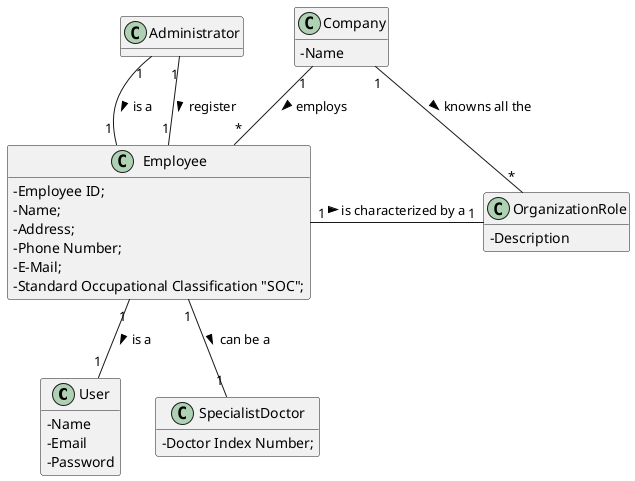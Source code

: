 @startuml
'https://plantuml.com/class-diagram

hide methods
skinparam classAttributeIconSize 0

class User{
-Name
-Email
-Password
}

class Employee{
-Employee ID;
-Name;
-Address;
-Phone Number;
-E-Mail;
-Standard Occupational Classification "SOC";
}

class SpecialistDoctor{
-Doctor Index Number;
}

class OrganizationRole{
-Description
}

class Company{
-Name
}
Company "1" - "*" OrganizationRole: knowns all the >
Employee "1" - "1" OrganizationRole: is characterized by a  >
Employee "1" -- "1" User: is a >
Company "1" -- "*" Employee: employs >
Administrator"1" -- "1" Employee: is a >

Employee "1" -- "1" SpecialistDoctor: can be a >
Administrator "1" -- "1" Employee: register >

@enduml